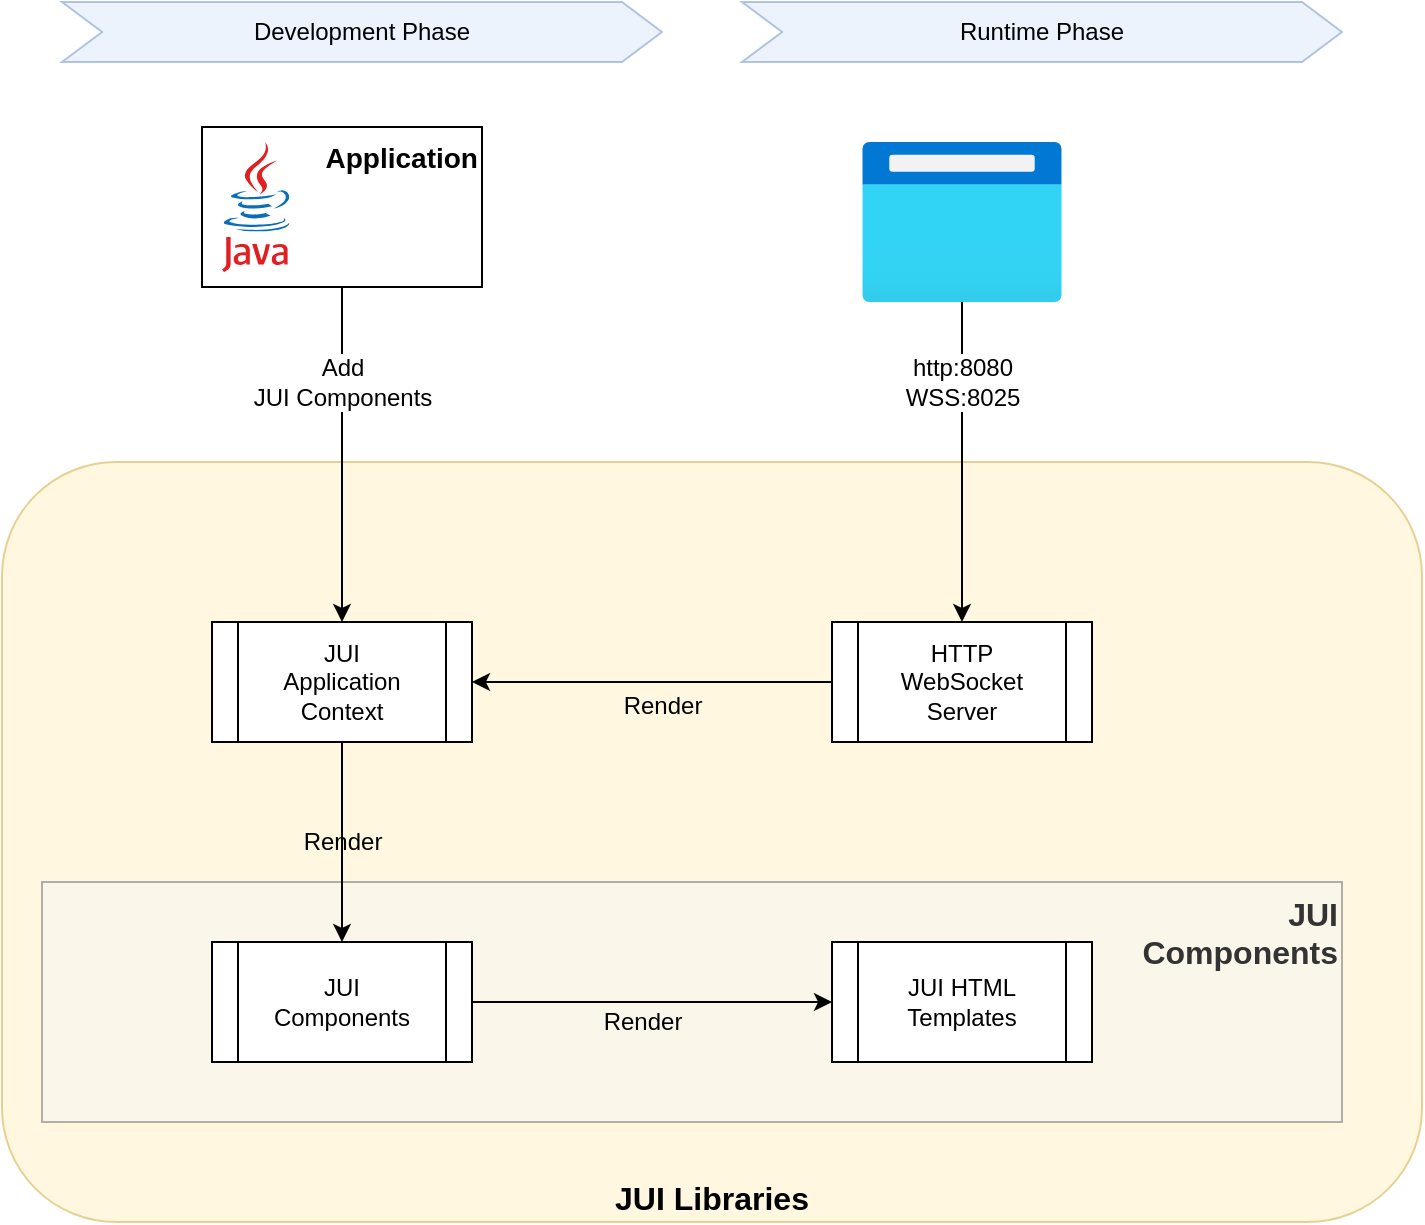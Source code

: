 <mxfile version="24.7.17" pages="2">
  <diagram id="mv6uBSYDg-WbmW1HwNYJ" name="Page-1">
    <mxGraphModel dx="1422" dy="985" grid="1" gridSize="10" guides="1" tooltips="1" connect="1" arrows="1" fold="1" page="1" pageScale="1" pageWidth="850" pageHeight="1100" math="0" shadow="0">
      <root>
        <mxCell id="0" />
        <mxCell id="1" parent="0" />
        <mxCell id="YGJWWCn39O13sjmgwqZk-27" value="JUI Libraries" style="rounded=1;whiteSpace=wrap;html=1;fontSize=16;opacity=60;fillColor=#fff2cc;strokeColor=#d6b656;verticalAlign=bottom;fontStyle=1" vertex="1" parent="1">
          <mxGeometry x="10" y="280" width="710" height="380" as="geometry" />
        </mxCell>
        <mxCell id="YGJWWCn39O13sjmgwqZk-20" value="JUI &lt;br&gt;Components" style="rounded=0;whiteSpace=wrap;html=1;fontSize=16;fillColor=#f5f5f5;fontColor=#333333;strokeColor=#666666;opacity=50;align=right;verticalAlign=top;fontStyle=1" vertex="1" parent="1">
          <mxGeometry x="30" y="490" width="650" height="120" as="geometry" />
        </mxCell>
        <mxCell id="YGJWWCn39O13sjmgwqZk-12" value="Add &lt;br&gt;JUI Components" style="edgeStyle=orthogonalEdgeStyle;rounded=0;orthogonalLoop=1;jettySize=auto;html=1;entryX=0.5;entryY=0;entryDx=0;entryDy=0;fontSize=12;" edge="1" parent="1" source="YGJWWCn39O13sjmgwqZk-1" target="YGJWWCn39O13sjmgwqZk-11">
          <mxGeometry x="-0.433" relative="1" as="geometry">
            <mxPoint as="offset" />
          </mxGeometry>
        </mxCell>
        <mxCell id="YGJWWCn39O13sjmgwqZk-1" value="Application" style="rounded=0;whiteSpace=wrap;html=1;align=right;verticalAlign=top;fontSize=14;fontStyle=1" vertex="1" parent="1">
          <mxGeometry x="110" y="112.5" width="140" height="80" as="geometry" />
        </mxCell>
        <mxCell id="YGJWWCn39O13sjmgwqZk-2" value="" style="dashed=0;outlineConnect=0;html=1;align=center;labelPosition=center;verticalLabelPosition=bottom;verticalAlign=top;shape=mxgraph.weblogos.java" vertex="1" parent="1">
          <mxGeometry x="120" y="120" width="34.4" height="65" as="geometry" />
        </mxCell>
        <mxCell id="YGJWWCn39O13sjmgwqZk-10" value="http:8080&lt;br&gt;WSS:8025" style="edgeStyle=orthogonalEdgeStyle;rounded=0;orthogonalLoop=1;jettySize=auto;html=1;entryX=0.5;entryY=0;entryDx=0;entryDy=0;fontSize=12;" edge="1" parent="1" source="YGJWWCn39O13sjmgwqZk-8" target="YGJWWCn39O13sjmgwqZk-9">
          <mxGeometry x="-0.5" relative="1" as="geometry">
            <mxPoint as="offset" />
          </mxGeometry>
        </mxCell>
        <mxCell id="YGJWWCn39O13sjmgwqZk-8" value="" style="aspect=fixed;html=1;points=[];align=center;image;fontSize=12;image=img/lib/azure2/general/Browser.svg;" vertex="1" parent="1">
          <mxGeometry x="440" y="120" width="100" height="80" as="geometry" />
        </mxCell>
        <mxCell id="YGJWWCn39O13sjmgwqZk-23" value="&lt;font style=&quot;font-size: 12px;&quot;&gt;Render&lt;/font&gt;" style="edgeStyle=orthogonalEdgeStyle;rounded=0;orthogonalLoop=1;jettySize=auto;html=1;fontSize=16;labelBackgroundColor=none;" edge="1" parent="1" source="YGJWWCn39O13sjmgwqZk-9" target="YGJWWCn39O13sjmgwqZk-11">
          <mxGeometry x="-0.056" y="10" relative="1" as="geometry">
            <mxPoint as="offset" />
          </mxGeometry>
        </mxCell>
        <mxCell id="YGJWWCn39O13sjmgwqZk-9" value="&lt;font style=&quot;font-size: 12px;&quot;&gt;HTTP&lt;br&gt;WebSocket&lt;br&gt;Server&lt;/font&gt;" style="shape=process;whiteSpace=wrap;html=1;backgroundOutline=1;fontSize=8;" vertex="1" parent="1">
          <mxGeometry x="425" y="360" width="130" height="60" as="geometry" />
        </mxCell>
        <mxCell id="YGJWWCn39O13sjmgwqZk-24" value="Render" style="edgeStyle=orthogonalEdgeStyle;rounded=0;orthogonalLoop=1;jettySize=auto;html=1;fontSize=12;labelBackgroundColor=none;" edge="1" parent="1" source="YGJWWCn39O13sjmgwqZk-11" target="YGJWWCn39O13sjmgwqZk-19">
          <mxGeometry relative="1" as="geometry" />
        </mxCell>
        <mxCell id="YGJWWCn39O13sjmgwqZk-11" value="&lt;span style=&quot;font-size: 12px;&quot;&gt;JUI &lt;br&gt;Application Context&lt;/span&gt;" style="shape=process;whiteSpace=wrap;html=1;backgroundOutline=1;fontSize=8;" vertex="1" parent="1">
          <mxGeometry x="115" y="360" width="130" height="60" as="geometry" />
        </mxCell>
        <mxCell id="YGJWWCn39O13sjmgwqZk-16" value="Development Phase" style="shape=step;perimeter=stepPerimeter;whiteSpace=wrap;html=1;fixedSize=1;fontSize=12;opacity=50;fillColor=#dae8fc;strokeColor=#6c8ebf;" vertex="1" parent="1">
          <mxGeometry x="40" y="50" width="300" height="30" as="geometry" />
        </mxCell>
        <mxCell id="YGJWWCn39O13sjmgwqZk-17" value="Runtime Phase" style="shape=step;perimeter=stepPerimeter;whiteSpace=wrap;html=1;fixedSize=1;fontSize=12;opacity=50;fillColor=#dae8fc;strokeColor=#6c8ebf;" vertex="1" parent="1">
          <mxGeometry x="380" y="50" width="300" height="30" as="geometry" />
        </mxCell>
        <mxCell id="YGJWWCn39O13sjmgwqZk-18" value="&lt;span style=&quot;font-size: 12px;&quot;&gt;JUI HTML Templates&lt;/span&gt;" style="shape=process;whiteSpace=wrap;html=1;backgroundOutline=1;fontSize=8;" vertex="1" parent="1">
          <mxGeometry x="425" y="520" width="130" height="60" as="geometry" />
        </mxCell>
        <mxCell id="YGJWWCn39O13sjmgwqZk-25" style="edgeStyle=orthogonalEdgeStyle;rounded=0;orthogonalLoop=1;jettySize=auto;html=1;fontSize=16;" edge="1" parent="1" source="YGJWWCn39O13sjmgwqZk-19" target="YGJWWCn39O13sjmgwqZk-18">
          <mxGeometry relative="1" as="geometry" />
        </mxCell>
        <mxCell id="YGJWWCn39O13sjmgwqZk-26" value="&lt;font style=&quot;font-size: 12px;&quot;&gt;Render&lt;/font&gt;" style="edgeLabel;html=1;align=center;verticalAlign=middle;resizable=0;points=[];fontSize=12;labelBackgroundColor=none;" vertex="1" connectable="0" parent="YGJWWCn39O13sjmgwqZk-25">
          <mxGeometry x="-0.189" y="-2" relative="1" as="geometry">
            <mxPoint x="12" y="8" as="offset" />
          </mxGeometry>
        </mxCell>
        <mxCell id="YGJWWCn39O13sjmgwqZk-19" value="&lt;span style=&quot;font-size: 12px;&quot;&gt;JUI &lt;br&gt;Components&lt;/span&gt;" style="shape=process;whiteSpace=wrap;html=1;backgroundOutline=1;fontSize=8;" vertex="1" parent="1">
          <mxGeometry x="115" y="520" width="130" height="60" as="geometry" />
        </mxCell>
      </root>
    </mxGraphModel>
  </diagram>
  <diagram id="QuixbX6V2_-X42LUpX3O" name="JUI Page life-cycle">
    <mxGraphModel dx="1847" dy="496" grid="1" gridSize="10" guides="1" tooltips="1" connect="1" arrows="1" fold="1" page="1" pageScale="1" pageWidth="827" pageHeight="1169" background="none" math="0" shadow="1">
      <root>
        <mxCell id="0" />
        <mxCell id="1" parent="0" />
        <mxCell id="93R5Mkin_wM_YmY1Ze5i-1" value="JuiApp" style="shape=umlLifeline;perimeter=lifelinePerimeter;whiteSpace=wrap;html=1;container=1;dropTarget=0;collapsible=0;recursiveResize=0;outlineConnect=0;portConstraint=eastwest;newEdgeStyle={&quot;curved&quot;:0,&quot;rounded&quot;:0};" vertex="1" parent="1">
          <mxGeometry x="40" y="40" width="100" height="880" as="geometry" />
        </mxCell>
        <mxCell id="93R5Mkin_wM_YmY1Ze5i-7" value="" style="html=1;points=[[0,0,0,0,5],[0,1,0,0,-5],[1,0,0,0,5],[1,1,0,0,-5]];perimeter=orthogonalPerimeter;outlineConnect=0;targetShapes=umlLifeline;portConstraint=eastwest;newEdgeStyle={&quot;curved&quot;:0,&quot;rounded&quot;:0};" vertex="1" parent="93R5Mkin_wM_YmY1Ze5i-1">
          <mxGeometry x="45" y="80" width="10" height="150" as="geometry" />
        </mxCell>
        <mxCell id="93R5Mkin_wM_YmY1Ze5i-6" value="WebContext" style="shape=umlLifeline;perimeter=lifelinePerimeter;whiteSpace=wrap;html=1;container=1;dropTarget=0;collapsible=0;recursiveResize=0;outlineConnect=0;portConstraint=eastwest;newEdgeStyle={&quot;curved&quot;:0,&quot;rounded&quot;:0};" vertex="1" parent="1">
          <mxGeometry x="180" y="40" width="100" height="880" as="geometry" />
        </mxCell>
        <mxCell id="93R5Mkin_wM_YmY1Ze5i-8" value="" style="html=1;points=[[0,0,0,0,5],[0,1,0,0,-5],[1,0,0,0,5],[1,1,0,0,-5]];perimeter=orthogonalPerimeter;outlineConnect=0;targetShapes=umlLifeline;portConstraint=eastwest;newEdgeStyle={&quot;curved&quot;:0,&quot;rounded&quot;:0};" vertex="1" parent="93R5Mkin_wM_YmY1Ze5i-6">
          <mxGeometry x="45" y="80" width="10" height="50" as="geometry" />
        </mxCell>
        <mxCell id="93R5Mkin_wM_YmY1Ze5i-9" value="Add Web Elements" style="html=1;verticalAlign=bottom;endArrow=block;curved=0;rounded=0;entryX=0;entryY=0;entryDx=0;entryDy=5;" edge="1" target="93R5Mkin_wM_YmY1Ze5i-8" parent="1" source="93R5Mkin_wM_YmY1Ze5i-1">
          <mxGeometry relative="1" as="geometry">
            <mxPoint x="90" y="125" as="sourcePoint" />
          </mxGeometry>
        </mxCell>
        <mxCell id="93R5Mkin_wM_YmY1Ze5i-11" value="Jui Server&lt;div&gt;(http/wss)&lt;/div&gt;" style="shape=umlLifeline;perimeter=lifelinePerimeter;whiteSpace=wrap;html=1;container=1;dropTarget=0;collapsible=0;recursiveResize=0;outlineConnect=0;portConstraint=eastwest;newEdgeStyle={&quot;curved&quot;:0,&quot;rounded&quot;:0};" vertex="1" parent="1">
          <mxGeometry x="460" y="40" width="100" height="880" as="geometry" />
        </mxCell>
        <mxCell id="GlJjvFza5ykVX5mBQV9c-12" value="" style="html=1;points=[[0,0,0,0,5],[0,1,0,0,-5],[1,0,0,0,5],[1,1,0,0,-5]];perimeter=orthogonalPerimeter;outlineConnect=0;targetShapes=umlLifeline;portConstraint=eastwest;newEdgeStyle={&quot;curved&quot;:0,&quot;rounded&quot;:0};" vertex="1" parent="93R5Mkin_wM_YmY1Ze5i-11">
          <mxGeometry x="-365" y="600" width="10" height="40" as="geometry" />
        </mxCell>
        <mxCell id="GlJjvFza5ykVX5mBQV9c-13" value="render&amp;nbsp;&lt;div&gt;WebElements&lt;/div&gt;" style="html=1;align=left;spacingLeft=2;endArrow=block;rounded=0;edgeStyle=orthogonalEdgeStyle;curved=0;rounded=0;" edge="1" target="GlJjvFza5ykVX5mBQV9c-12" parent="93R5Mkin_wM_YmY1Ze5i-11">
          <mxGeometry relative="1" as="geometry">
            <mxPoint x="-360" y="580" as="sourcePoint" />
            <Array as="points">
              <mxPoint x="-330" y="610" />
            </Array>
          </mxGeometry>
        </mxCell>
        <mxCell id="GlJjvFza5ykVX5mBQV9c-16" value="" style="html=1;points=[[0,0,0,0,5],[0,1,0,0,-5],[1,0,0,0,5],[1,1,0,0,-5]];perimeter=orthogonalPerimeter;outlineConnect=0;targetShapes=umlLifeline;portConstraint=eastwest;newEdgeStyle={&quot;curved&quot;:0,&quot;rounded&quot;:0};" vertex="1" parent="93R5Mkin_wM_YmY1Ze5i-11">
          <mxGeometry x="-235" y="590" width="10" height="80" as="geometry" />
        </mxCell>
        <mxCell id="GlJjvFza5ykVX5mBQV9c-3" value="" style="html=1;points=[[0,0,0,0,5],[0,1,0,0,-5],[1,0,0,0,5],[1,1,0,0,-5]];perimeter=orthogonalPerimeter;outlineConnect=0;targetShapes=umlLifeline;portConstraint=eastwest;newEdgeStyle={&quot;curved&quot;:0,&quot;rounded&quot;:0};" vertex="1" parent="93R5Mkin_wM_YmY1Ze5i-11">
          <mxGeometry x="45" y="430" width="10" height="310" as="geometry" />
        </mxCell>
        <mxCell id="GlJjvFza5ykVX5mBQV9c-6" value="" style="html=1;points=[[0,0,0,0,5],[0,1,0,0,-5],[1,0,0,0,5],[1,1,0,0,-5]];perimeter=orthogonalPerimeter;outlineConnect=0;targetShapes=umlLifeline;portConstraint=eastwest;newEdgeStyle={&quot;curved&quot;:0,&quot;rounded&quot;:0};" vertex="1" parent="93R5Mkin_wM_YmY1Ze5i-11">
          <mxGeometry x="225" y="420" width="10" height="410" as="geometry" />
        </mxCell>
        <mxCell id="GlJjvFza5ykVX5mBQV9c-4" value="load index.html" style="html=1;verticalAlign=bottom;endArrow=block;curved=0;rounded=0;" edge="1" parent="93R5Mkin_wM_YmY1Ze5i-11">
          <mxGeometry width="80" relative="1" as="geometry">
            <mxPoint x="229.5" y="440" as="sourcePoint" />
            <mxPoint x="49.5" y="440" as="targetPoint" />
            <Array as="points">
              <mxPoint x="140" y="440" />
            </Array>
          </mxGeometry>
        </mxCell>
        <mxCell id="GlJjvFza5ykVX5mBQV9c-5" value="index.html/js/css" style="html=1;verticalAlign=bottom;endArrow=open;dashed=1;endSize=8;curved=0;rounded=0;" edge="1" parent="93R5Mkin_wM_YmY1Ze5i-11">
          <mxGeometry relative="1" as="geometry">
            <mxPoint x="49.5" y="480" as="sourcePoint" />
            <mxPoint x="229.5" y="480" as="targetPoint" />
            <Array as="points">
              <mxPoint x="140" y="480" />
            </Array>
          </mxGeometry>
        </mxCell>
        <mxCell id="GlJjvFza5ykVX5mBQV9c-7" value="HTTP POST init events" style="html=1;verticalAlign=bottom;endArrow=block;curved=0;rounded=0;" edge="1" parent="93R5Mkin_wM_YmY1Ze5i-11" source="GlJjvFza5ykVX5mBQV9c-6">
          <mxGeometry width="80" relative="1" as="geometry">
            <mxPoint x="240" y="450" as="sourcePoint" />
            <mxPoint x="49.5" y="530" as="targetPoint" />
            <Array as="points">
              <mxPoint x="150" y="530" />
            </Array>
          </mxGeometry>
        </mxCell>
        <mxCell id="GlJjvFza5ykVX5mBQV9c-10" value="" style="html=1;points=[[0,0,0,0,5],[0,1,0,0,-5],[1,0,0,0,5],[1,1,0,0,-5]];perimeter=orthogonalPerimeter;outlineConnect=0;targetShapes=umlLifeline;portConstraint=eastwest;newEdgeStyle={&quot;curved&quot;:0,&quot;rounded&quot;:0};" vertex="1" parent="93R5Mkin_wM_YmY1Ze5i-11">
          <mxGeometry x="-375" y="520" width="10" height="190" as="geometry" />
        </mxCell>
        <mxCell id="GlJjvFza5ykVX5mBQV9c-11" value="Rendering JUI Page" style="html=1;verticalAlign=bottom;endArrow=block;curved=0;rounded=0;" edge="1" parent="93R5Mkin_wM_YmY1Ze5i-11">
          <mxGeometry width="80" relative="1" as="geometry">
            <mxPoint x="49.5" y="560" as="sourcePoint" />
            <mxPoint x="-370.5" y="560" as="targetPoint" />
            <Array as="points">
              <mxPoint x="-150" y="560" />
            </Array>
          </mxGeometry>
        </mxCell>
        <mxCell id="GlJjvFza5ykVX5mBQV9c-14" value="dispatch" style="html=1;verticalAlign=bottom;endArrow=block;curved=0;rounded=0;" edge="1" parent="93R5Mkin_wM_YmY1Ze5i-11">
          <mxGeometry width="80" relative="1" as="geometry">
            <mxPoint x="-360" y="630" as="sourcePoint" />
            <mxPoint x="-230.5" y="630" as="targetPoint" />
          </mxGeometry>
        </mxCell>
        <mxCell id="93R5Mkin_wM_YmY1Ze5i-14" value="start (http/wss)" style="html=1;verticalAlign=bottom;endArrow=block;curved=0;rounded=0;" edge="1" parent="1" target="93R5Mkin_wM_YmY1Ze5i-12">
          <mxGeometry width="80" relative="1" as="geometry">
            <mxPoint x="90" y="230" as="sourcePoint" />
            <mxPoint x="170" y="230" as="targetPoint" />
          </mxGeometry>
        </mxCell>
        <mxCell id="93R5Mkin_wM_YmY1Ze5i-19" value="JuiNotifier" style="shape=umlLifeline;perimeter=lifelinePerimeter;whiteSpace=wrap;html=1;container=1;dropTarget=0;collapsible=0;recursiveResize=0;outlineConnect=0;portConstraint=eastwest;newEdgeStyle={&quot;curved&quot;:0,&quot;rounded&quot;:0};" vertex="1" parent="1">
          <mxGeometry x="320" y="40" width="100" height="880" as="geometry" />
        </mxCell>
        <mxCell id="93R5Mkin_wM_YmY1Ze5i-20" value="" style="html=1;points=[[0,0,0,0,5],[0,1,0,0,-5],[1,0,0,0,5],[1,1,0,0,-5]];perimeter=orthogonalPerimeter;outlineConnect=0;targetShapes=umlLifeline;portConstraint=eastwest;newEdgeStyle={&quot;curved&quot;:0,&quot;rounded&quot;:0};" vertex="1" parent="93R5Mkin_wM_YmY1Ze5i-19">
          <mxGeometry x="45" y="80" width="10" height="80" as="geometry" />
        </mxCell>
        <mxCell id="93R5Mkin_wM_YmY1Ze5i-24" value="" style="html=1;points=[[0,0,0,0,5],[0,1,0,0,-5],[1,0,0,0,5],[1,1,0,0,-5]];perimeter=orthogonalPerimeter;outlineConnect=0;targetShapes=umlLifeline;portConstraint=eastwest;newEdgeStyle={&quot;curved&quot;:0,&quot;rounded&quot;:0};" vertex="1" parent="93R5Mkin_wM_YmY1Ze5i-19">
          <mxGeometry x="45" y="210" width="10" height="80" as="geometry" />
        </mxCell>
        <mxCell id="93R5Mkin_wM_YmY1Ze5i-25" value="add clientSocket channel" style="html=1;verticalAlign=bottom;endArrow=block;curved=0;rounded=0;" edge="1" parent="1" source="93R5Mkin_wM_YmY1Ze5i-12">
          <mxGeometry width="80" relative="1" as="geometry">
            <mxPoint x="529.5" y="300" as="sourcePoint" />
            <mxPoint x="369.5" y="300" as="targetPoint" />
          </mxGeometry>
        </mxCell>
        <mxCell id="93R5Mkin_wM_YmY1Ze5i-27" value="Create JUI Page&amp;nbsp;" style="shape=umlFrame;whiteSpace=wrap;html=1;pointerEvents=0;fillColor=#f5f5f5;fontColor=#333333;strokeColor=#666666;width=80;height=40;" vertex="1" parent="1">
          <mxGeometry x="-20" y="90" width="740" height="280" as="geometry" />
        </mxCell>
        <mxCell id="93R5Mkin_wM_YmY1Ze5i-28" value="subscrive back and front end events" style="html=1;verticalAlign=bottom;endArrow=block;curved=0;rounded=0;" edge="1" parent="1" target="93R5Mkin_wM_YmY1Ze5i-20">
          <mxGeometry relative="1" as="geometry">
            <mxPoint x="100" y="189.5" as="sourcePoint" />
            <mxPoint x="235" y="189.5" as="targetPoint" />
          </mxGeometry>
        </mxCell>
        <mxCell id="93R5Mkin_wM_YmY1Ze5i-12" value="" style="html=1;points=[[0,0,0,0,5],[0,1,0,0,-5],[1,0,0,0,5],[1,1,0,0,-5]];perimeter=orthogonalPerimeter;outlineConnect=0;targetShapes=umlLifeline;portConstraint=eastwest;newEdgeStyle={&quot;curved&quot;:0,&quot;rounded&quot;:0};" vertex="1" parent="1">
          <mxGeometry x="505" y="220" width="10" height="130" as="geometry" />
        </mxCell>
        <mxCell id="GlJjvFza5ykVX5mBQV9c-1" value="" style="shape=umlLifeline;perimeter=lifelinePerimeter;whiteSpace=wrap;html=1;container=1;dropTarget=0;collapsible=0;recursiveResize=0;outlineConnect=0;portConstraint=eastwest;newEdgeStyle={&quot;curved&quot;:0,&quot;rounded&quot;:0};participant=umlActor;" vertex="1" parent="1">
          <mxGeometry x="680" y="40" width="20" height="880" as="geometry" />
        </mxCell>
        <mxCell id="GlJjvFza5ykVX5mBQV9c-8" value="" style="html=1;points=[[0,0,0,0,5],[0,1,0,0,-5],[1,0,0,0,5],[1,1,0,0,-5]];perimeter=orthogonalPerimeter;outlineConnect=0;targetShapes=umlLifeline;portConstraint=eastwest;newEdgeStyle={&quot;curved&quot;:0,&quot;rounded&quot;:0};" vertex="1" parent="1">
          <mxGeometry x="515" y="270" width="10" height="40" as="geometry" />
        </mxCell>
        <mxCell id="GlJjvFza5ykVX5mBQV9c-9" value="register&amp;nbsp;&lt;div&gt;http/wss Handlers&lt;/div&gt;" style="html=1;align=left;spacingLeft=2;endArrow=block;rounded=0;edgeStyle=orthogonalEdgeStyle;curved=0;rounded=0;" edge="1" target="GlJjvFza5ykVX5mBQV9c-8" parent="1">
          <mxGeometry relative="1" as="geometry">
            <mxPoint x="520" y="250" as="sourcePoint" />
            <Array as="points">
              <mxPoint x="550" y="280" />
            </Array>
          </mxGeometry>
        </mxCell>
        <mxCell id="GlJjvFza5ykVX5mBQV9c-17" value="Render Page" style="shape=umlFrame;whiteSpace=wrap;html=1;pointerEvents=0;fillColor=#f5f5f5;fontColor=#333333;strokeColor=#666666;width=80;height=40;" vertex="1" parent="1">
          <mxGeometry x="-20" y="400" width="740" height="490" as="geometry" />
        </mxCell>
        <mxCell id="GlJjvFza5ykVX5mBQV9c-18" value="HTML/JS Elements" style="html=1;verticalAlign=bottom;endArrow=open;dashed=1;endSize=8;curved=0;rounded=0;" edge="1" parent="1" target="GlJjvFza5ykVX5mBQV9c-3">
          <mxGeometry relative="1" as="geometry">
            <mxPoint x="90" y="740" as="sourcePoint" />
            <mxPoint x="270" y="740" as="targetPoint" />
            <Array as="points">
              <mxPoint x="180.5" y="740" />
            </Array>
          </mxGeometry>
        </mxCell>
        <mxCell id="GlJjvFza5ykVX5mBQV9c-19" value="HTTP Entity Result" style="html=1;verticalAlign=bottom;endArrow=open;dashed=1;endSize=8;curved=0;rounded=0;" edge="1" parent="1">
          <mxGeometry relative="1" as="geometry">
            <mxPoint x="505" y="770" as="sourcePoint" />
            <mxPoint x="690" y="770" as="targetPoint" />
            <Array as="points">
              <mxPoint x="595.5" y="770" />
            </Array>
          </mxGeometry>
        </mxCell>
        <mxCell id="GlJjvFza5ykVX5mBQV9c-20" value="" style="html=1;points=[[0,0,0,0,5],[0,1,0,0,-5],[1,0,0,0,5],[1,1,0,0,-5]];perimeter=orthogonalPerimeter;outlineConnect=0;targetShapes=umlLifeline;portConstraint=eastwest;newEdgeStyle={&quot;curved&quot;:0,&quot;rounded&quot;:0};" vertex="1" parent="1">
          <mxGeometry x="695" y="800" width="10" height="40" as="geometry" />
        </mxCell>
        <mxCell id="GlJjvFza5ykVX5mBQV9c-21" value="set Inner HTML&lt;div&gt;Load JS scripts&lt;/div&gt;" style="html=1;align=left;spacingLeft=2;endArrow=block;rounded=0;edgeStyle=orthogonalEdgeStyle;curved=0;rounded=0;" edge="1" target="GlJjvFza5ykVX5mBQV9c-20" parent="1">
          <mxGeometry relative="1" as="geometry">
            <mxPoint x="700" y="780" as="sourcePoint" />
            <Array as="points">
              <mxPoint x="730" y="810" />
            </Array>
          </mxGeometry>
        </mxCell>
      </root>
    </mxGraphModel>
  </diagram>
</mxfile>
